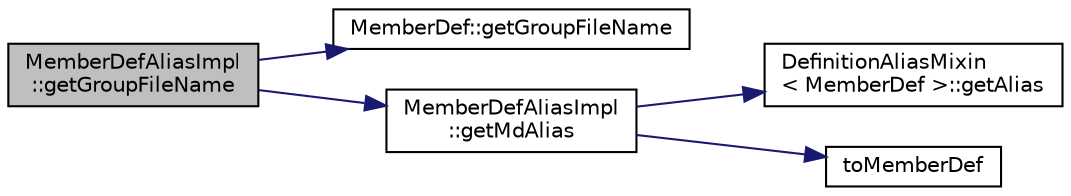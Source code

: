 digraph "MemberDefAliasImpl::getGroupFileName"
{
 // LATEX_PDF_SIZE
  edge [fontname="Helvetica",fontsize="10",labelfontname="Helvetica",labelfontsize="10"];
  node [fontname="Helvetica",fontsize="10",shape=record];
  rankdir="LR";
  Node1 [label="MemberDefAliasImpl\l::getGroupFileName",height=0.2,width=0.4,color="black", fillcolor="grey75", style="filled", fontcolor="black",tooltip=" "];
  Node1 -> Node2 [color="midnightblue",fontsize="10",style="solid"];
  Node2 [label="MemberDef::getGroupFileName",height=0.2,width=0.4,color="black", fillcolor="white", style="filled",URL="$classMemberDef.html#acb9da3d6b3e2f3e8102ee9a3380c0746",tooltip=" "];
  Node1 -> Node3 [color="midnightblue",fontsize="10",style="solid"];
  Node3 [label="MemberDefAliasImpl\l::getMdAlias",height=0.2,width=0.4,color="black", fillcolor="white", style="filled",URL="$classMemberDefAliasImpl.html#aa35f82a07125e195a28330a8b761dd53",tooltip=" "];
  Node3 -> Node4 [color="midnightblue",fontsize="10",style="solid"];
  Node4 [label="DefinitionAliasMixin\l\< MemberDef \>::getAlias",height=0.2,width=0.4,color="black", fillcolor="white", style="filled",URL="$classDefinitionAliasMixin.html#a69970921105b4e7d6aebca0b297a9393",tooltip=" "];
  Node3 -> Node5 [color="midnightblue",fontsize="10",style="solid"];
  Node5 [label="toMemberDef",height=0.2,width=0.4,color="black", fillcolor="white", style="filled",URL="$memberdef_8cpp.html#af5b90e1ee6115fc2c7c6ce672c3dd157",tooltip=" "];
}
